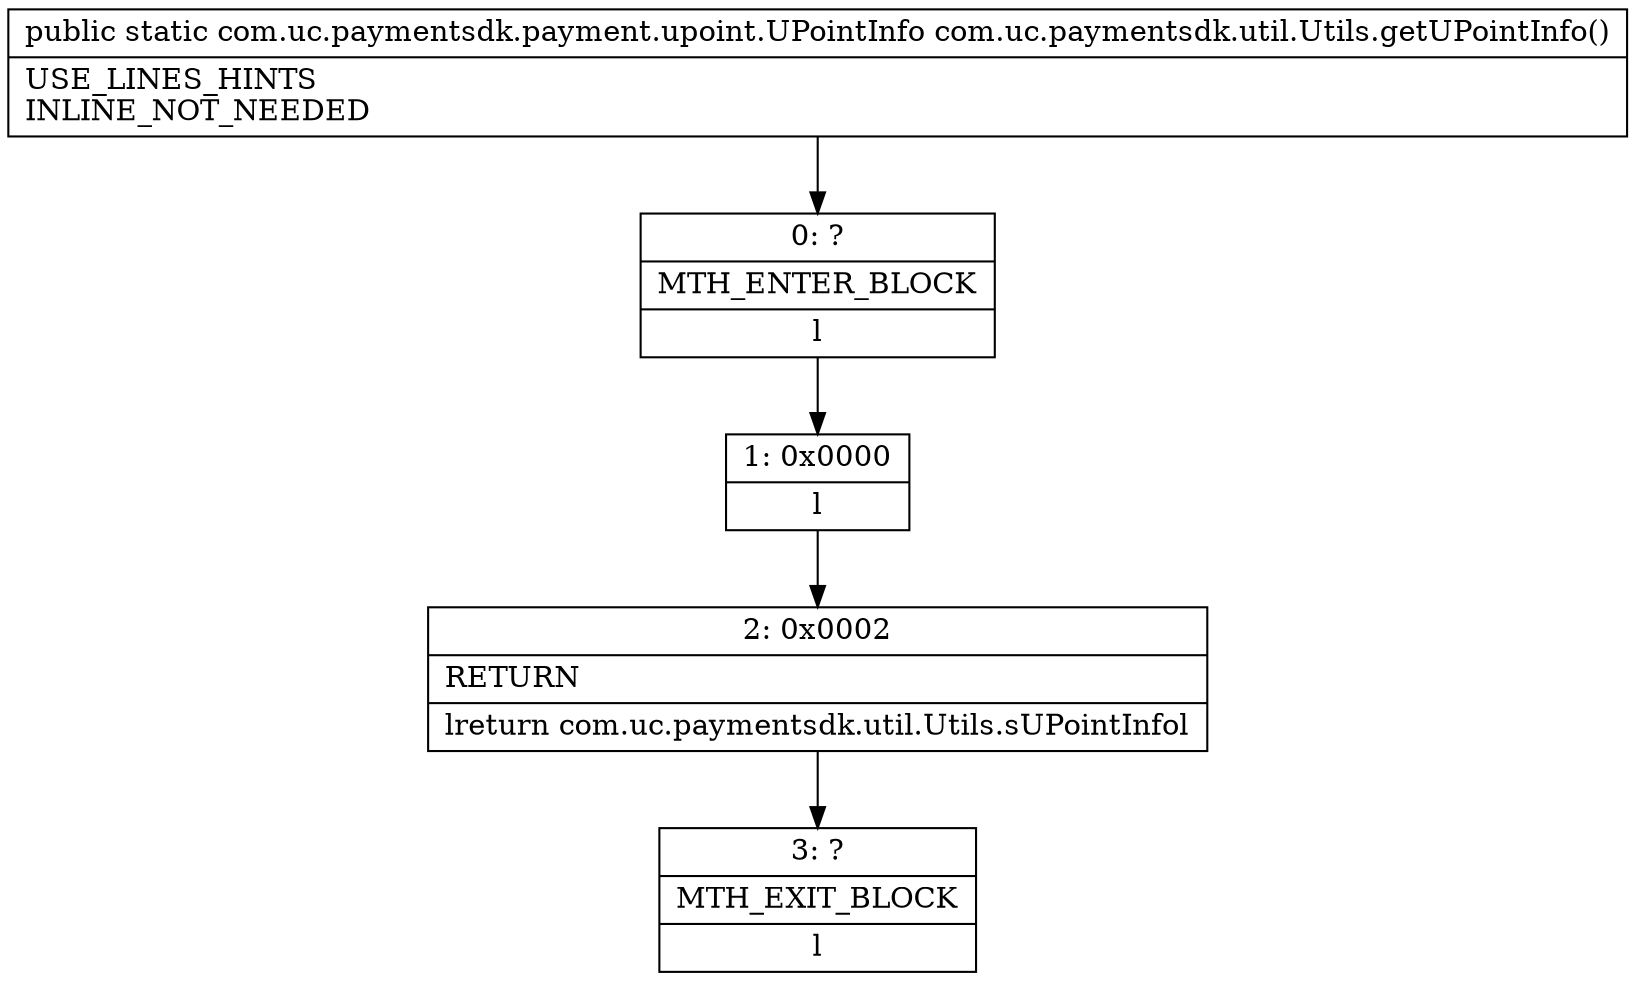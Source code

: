 digraph "CFG forcom.uc.paymentsdk.util.Utils.getUPointInfo()Lcom\/uc\/paymentsdk\/payment\/upoint\/UPointInfo;" {
Node_0 [shape=record,label="{0\:\ ?|MTH_ENTER_BLOCK\l|l}"];
Node_1 [shape=record,label="{1\:\ 0x0000|l}"];
Node_2 [shape=record,label="{2\:\ 0x0002|RETURN\l|lreturn com.uc.paymentsdk.util.Utils.sUPointInfol}"];
Node_3 [shape=record,label="{3\:\ ?|MTH_EXIT_BLOCK\l|l}"];
MethodNode[shape=record,label="{public static com.uc.paymentsdk.payment.upoint.UPointInfo com.uc.paymentsdk.util.Utils.getUPointInfo()  | USE_LINES_HINTS\lINLINE_NOT_NEEDED\l}"];
MethodNode -> Node_0;
Node_0 -> Node_1;
Node_1 -> Node_2;
Node_2 -> Node_3;
}

